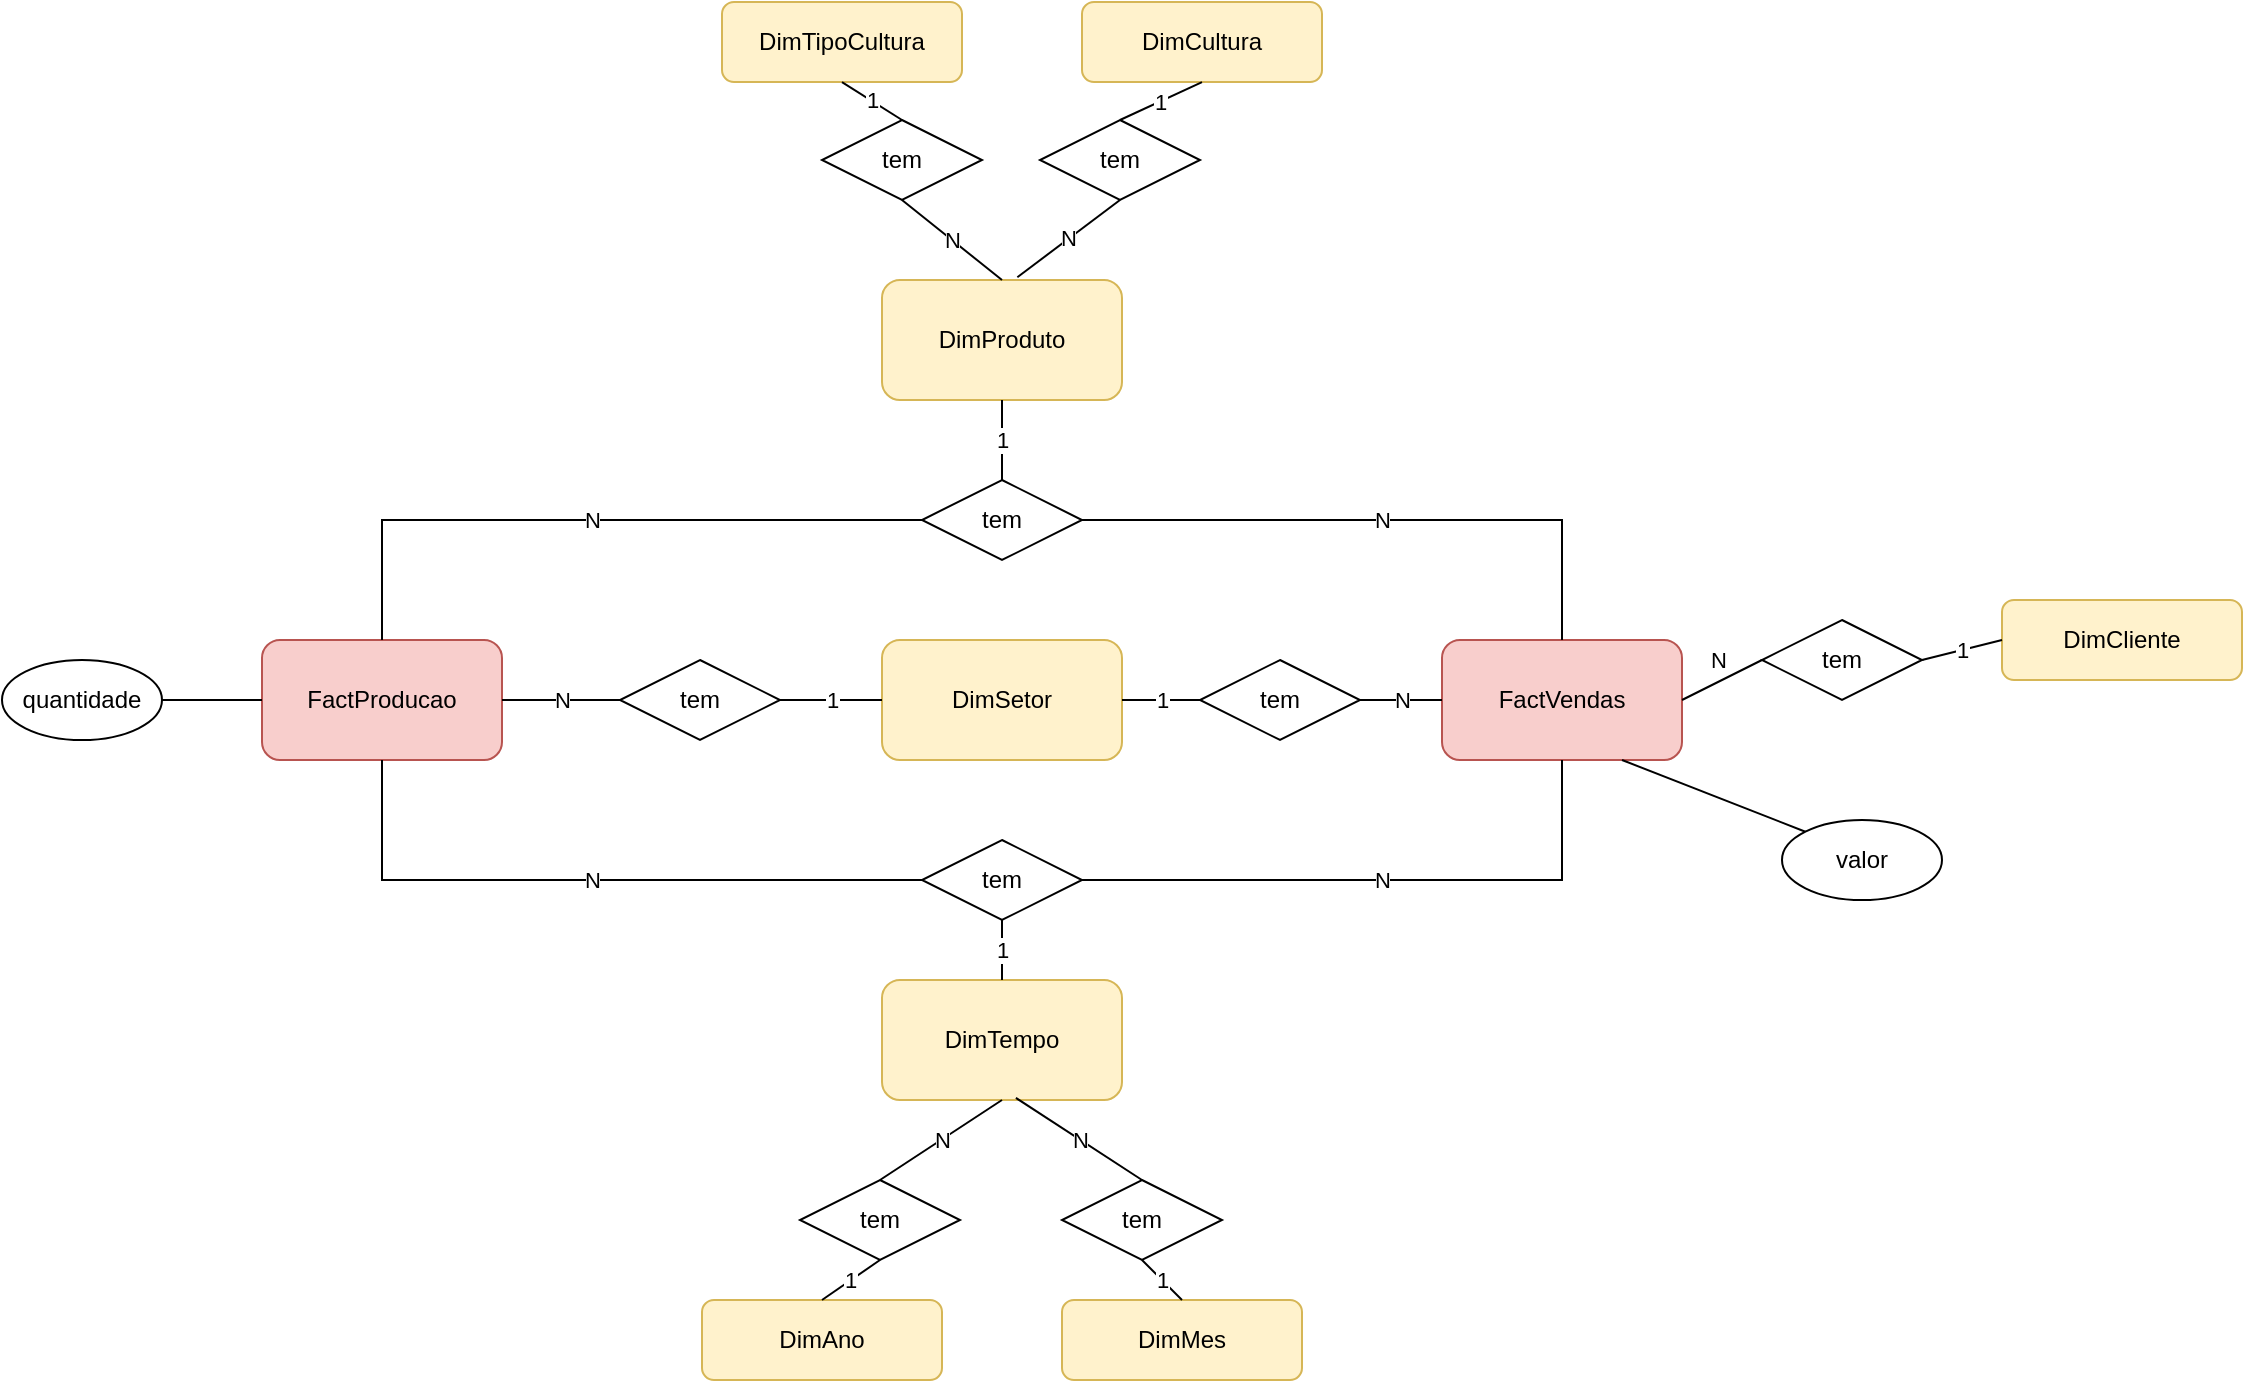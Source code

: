 <mxfile version="20.6.0" type="device"><diagram id="VjDStOKTxVlV38K2VEi1" name="Page-1"><mxGraphModel dx="1749" dy="794" grid="1" gridSize="10" guides="1" tooltips="1" connect="1" arrows="1" fold="1" page="1" pageScale="1" pageWidth="850" pageHeight="1100" math="0" shadow="0"><root><mxCell id="0"/><mxCell id="1" parent="0"/><mxCell id="uqTo1cWq9bIdhRMsZS1Q-6" value="&lt;span style=&quot;color: rgb(0, 0, 0); font-family: Helvetica; font-size: 12px; font-style: normal; font-variant-ligatures: normal; font-variant-caps: normal; font-weight: 400; letter-spacing: normal; orphans: 2; text-align: center; text-indent: 0px; text-transform: none; widows: 2; word-spacing: 0px; -webkit-text-stroke-width: 0px; text-decoration-thickness: initial; text-decoration-style: initial; text-decoration-color: initial; float: none; display: inline !important;&quot;&gt;DimCliente&lt;/span&gt;" style="rounded=1;whiteSpace=wrap;html=1;fillColor=#fff2cc;strokeColor=#d6b656;" vertex="1" parent="1"><mxGeometry x="1030" y="380" width="120" height="40" as="geometry"/></mxCell><mxCell id="uqTo1cWq9bIdhRMsZS1Q-11" value="FactVendas" style="rounded=1;whiteSpace=wrap;html=1;fillColor=#f8cecc;strokeColor=#b85450;" vertex="1" parent="1"><mxGeometry x="750" y="400" width="120" height="60" as="geometry"/></mxCell><mxCell id="uqTo1cWq9bIdhRMsZS1Q-30" value="N" style="endArrow=none;html=1;rounded=0;exitX=1;exitY=0.5;exitDx=0;exitDy=0;entryX=0;entryY=0.5;entryDx=0;entryDy=0;" edge="1" parent="1" source="uqTo1cWq9bIdhRMsZS1Q-11" target="uqTo1cWq9bIdhRMsZS1Q-42"><mxGeometry x="0.115" y="10" width="50" height="50" relative="1" as="geometry"><mxPoint x="930" y="390" as="sourcePoint"/><mxPoint x="920" y="480" as="targetPoint"/><mxPoint as="offset"/></mxGeometry></mxCell><mxCell id="uqTo1cWq9bIdhRMsZS1Q-31" value="1" style="endArrow=none;html=1;rounded=0;entryX=0;entryY=0.5;entryDx=0;entryDy=0;exitX=1;exitY=0.5;exitDx=0;exitDy=0;" edge="1" parent="1" source="uqTo1cWq9bIdhRMsZS1Q-42" target="uqTo1cWq9bIdhRMsZS1Q-6"><mxGeometry width="50" height="50" relative="1" as="geometry"><mxPoint x="980" y="430" as="sourcePoint"/><mxPoint x="950" y="290" as="targetPoint"/></mxGeometry></mxCell><mxCell id="uqTo1cWq9bIdhRMsZS1Q-32" value="" style="endArrow=none;html=1;rounded=0;entryX=0.75;entryY=1;entryDx=0;entryDy=0;exitX=0;exitY=0;exitDx=0;exitDy=0;" edge="1" parent="1" source="uqTo1cWq9bIdhRMsZS1Q-35" target="uqTo1cWq9bIdhRMsZS1Q-11"><mxGeometry width="50" height="50" relative="1" as="geometry"><mxPoint x="810" y="540" as="sourcePoint"/><mxPoint x="820" y="480" as="targetPoint"/></mxGeometry></mxCell><mxCell id="uqTo1cWq9bIdhRMsZS1Q-35" value="valor" style="ellipse;whiteSpace=wrap;html=1;" vertex="1" parent="1"><mxGeometry x="920" y="490" width="80" height="40" as="geometry"/></mxCell><mxCell id="uqTo1cWq9bIdhRMsZS1Q-42" value="tem" style="rhombus;whiteSpace=wrap;html=1;" vertex="1" parent="1"><mxGeometry x="910" y="390" width="80" height="40" as="geometry"/></mxCell><mxCell id="uqTo1cWq9bIdhRMsZS1Q-47" value="DimTempo" style="rounded=1;whiteSpace=wrap;html=1;fillColor=#fff2cc;strokeColor=#d6b656;" vertex="1" parent="1"><mxGeometry x="470" y="570" width="120" height="60" as="geometry"/></mxCell><mxCell id="uqTo1cWq9bIdhRMsZS1Q-48" value="&lt;span style=&quot;color: rgb(0, 0, 0); font-family: Helvetica; font-size: 12px; font-style: normal; font-variant-ligatures: normal; font-variant-caps: normal; font-weight: 400; letter-spacing: normal; orphans: 2; text-align: center; text-indent: 0px; text-transform: none; widows: 2; word-spacing: 0px; -webkit-text-stroke-width: 0px; text-decoration-thickness: initial; text-decoration-style: initial; text-decoration-color: initial; float: none; display: inline !important;&quot;&gt;DimMes&lt;/span&gt;" style="rounded=1;whiteSpace=wrap;html=1;fillColor=#fff2cc;strokeColor=#d6b656;" vertex="1" parent="1"><mxGeometry x="560" y="730" width="120" height="40" as="geometry"/></mxCell><mxCell id="uqTo1cWq9bIdhRMsZS1Q-49" value="&lt;span style=&quot;color: rgb(0, 0, 0); font-family: Helvetica; font-size: 12px; font-style: normal; font-variant-ligatures: normal; font-variant-caps: normal; font-weight: 400; letter-spacing: normal; orphans: 2; text-align: center; text-indent: 0px; text-transform: none; widows: 2; word-spacing: 0px; -webkit-text-stroke-width: 0px; text-decoration-thickness: initial; text-decoration-style: initial; text-decoration-color: initial; float: none; display: inline !important;&quot;&gt;DimAno&lt;/span&gt;" style="rounded=1;whiteSpace=wrap;html=1;fillColor=#fff2cc;strokeColor=#d6b656;" vertex="1" parent="1"><mxGeometry x="380" y="730" width="120" height="40" as="geometry"/></mxCell><mxCell id="uqTo1cWq9bIdhRMsZS1Q-50" value="1" style="endArrow=none;html=1;rounded=0;entryX=0.5;entryY=1;entryDx=0;entryDy=0;exitX=0.5;exitY=0;exitDx=0;exitDy=0;" edge="1" parent="1" target="uqTo1cWq9bIdhRMsZS1Q-55" source="uqTo1cWq9bIdhRMsZS1Q-48"><mxGeometry width="50" height="50" relative="1" as="geometry"><mxPoint x="546.96" y="771.02" as="sourcePoint"/><mxPoint x="596.96" y="721.02" as="targetPoint"/></mxGeometry></mxCell><mxCell id="uqTo1cWq9bIdhRMsZS1Q-51" value="1" style="endArrow=none;html=1;rounded=0;exitX=0.5;exitY=0;exitDx=0;exitDy=0;entryX=0.5;entryY=1;entryDx=0;entryDy=0;" edge="1" parent="1" target="uqTo1cWq9bIdhRMsZS1Q-54" source="uqTo1cWq9bIdhRMsZS1Q-49"><mxGeometry width="50" height="50" relative="1" as="geometry"><mxPoint x="530" y="740" as="sourcePoint"/><mxPoint x="469" y="690" as="targetPoint"/></mxGeometry></mxCell><mxCell id="uqTo1cWq9bIdhRMsZS1Q-52" value="N" style="endArrow=none;html=1;rounded=0;entryX=0.558;entryY=0.983;entryDx=0;entryDy=0;exitX=0.5;exitY=0;exitDx=0;exitDy=0;entryPerimeter=0;" edge="1" parent="1" source="uqTo1cWq9bIdhRMsZS1Q-55" target="uqTo1cWq9bIdhRMsZS1Q-47"><mxGeometry width="50" height="50" relative="1" as="geometry"><mxPoint x="608.96" y="682.02" as="sourcePoint"/><mxPoint x="530" y="640" as="targetPoint"/></mxGeometry></mxCell><mxCell id="uqTo1cWq9bIdhRMsZS1Q-53" value="N" style="endArrow=none;html=1;rounded=0;entryX=0.5;entryY=1;entryDx=0;entryDy=0;exitX=0.5;exitY=0;exitDx=0;exitDy=0;" edge="1" parent="1" source="uqTo1cWq9bIdhRMsZS1Q-54" target="uqTo1cWq9bIdhRMsZS1Q-47"><mxGeometry width="50" height="50" relative="1" as="geometry"><mxPoint x="459.299" y="650.597" as="sourcePoint"/><mxPoint x="449" y="630" as="targetPoint"/></mxGeometry></mxCell><mxCell id="uqTo1cWq9bIdhRMsZS1Q-54" value="tem" style="rhombus;whiteSpace=wrap;html=1;" vertex="1" parent="1"><mxGeometry x="429" y="670" width="80" height="40" as="geometry"/></mxCell><mxCell id="uqTo1cWq9bIdhRMsZS1Q-55" value="tem" style="rhombus;whiteSpace=wrap;html=1;" vertex="1" parent="1"><mxGeometry x="560" y="670" width="80" height="40" as="geometry"/></mxCell><mxCell id="uqTo1cWq9bIdhRMsZS1Q-63" value="1" style="endArrow=none;html=1;rounded=0;exitX=0.5;exitY=0;exitDx=0;exitDy=0;entryX=0.5;entryY=1;entryDx=0;entryDy=0;" edge="1" parent="1" target="uqTo1cWq9bIdhRMsZS1Q-66" source="uqTo1cWq9bIdhRMsZS1Q-47"><mxGeometry width="50" height="50" relative="1" as="geometry"><mxPoint x="606" y="540" as="sourcePoint"/><mxPoint x="545" y="490" as="targetPoint"/></mxGeometry></mxCell><mxCell id="uqTo1cWq9bIdhRMsZS1Q-65" value="N" style="endArrow=none;html=1;rounded=0;exitX=1;exitY=0.5;exitDx=0;exitDy=0;entryX=0.5;entryY=1;entryDx=0;entryDy=0;" edge="1" parent="1" source="uqTo1cWq9bIdhRMsZS1Q-66" target="uqTo1cWq9bIdhRMsZS1Q-11"><mxGeometry width="50" height="50" relative="1" as="geometry"><mxPoint x="615.299" y="450.597" as="sourcePoint"/><mxPoint x="750" y="500" as="targetPoint"/><Array as="points"><mxPoint x="810" y="520"/></Array></mxGeometry></mxCell><mxCell id="uqTo1cWq9bIdhRMsZS1Q-66" value="tem" style="rhombus;whiteSpace=wrap;html=1;" vertex="1" parent="1"><mxGeometry x="490" y="500" width="80" height="40" as="geometry"/></mxCell><mxCell id="uqTo1cWq9bIdhRMsZS1Q-74" value="FactProducao" style="rounded=1;whiteSpace=wrap;html=1;fillColor=#f8cecc;strokeColor=#b85450;" vertex="1" parent="1"><mxGeometry x="160" y="400" width="120" height="60" as="geometry"/></mxCell><mxCell id="uqTo1cWq9bIdhRMsZS1Q-75" value="N" style="endArrow=none;html=1;rounded=0;entryX=0.5;entryY=1;entryDx=0;entryDy=0;exitX=0;exitY=0.5;exitDx=0;exitDy=0;" edge="1" parent="1" source="uqTo1cWq9bIdhRMsZS1Q-66" target="uqTo1cWq9bIdhRMsZS1Q-74"><mxGeometry width="50" height="50" relative="1" as="geometry"><mxPoint x="680" y="520" as="sourcePoint"/><mxPoint x="730" y="470" as="targetPoint"/><Array as="points"><mxPoint x="400" y="520"/><mxPoint x="340" y="520"/><mxPoint x="220" y="520"/></Array></mxGeometry></mxCell><mxCell id="uqTo1cWq9bIdhRMsZS1Q-76" value="DimSetor" style="rounded=1;whiteSpace=wrap;html=1;fillColor=#fff2cc;strokeColor=#d6b656;" vertex="1" parent="1"><mxGeometry x="470" y="400" width="120" height="60" as="geometry"/></mxCell><mxCell id="uqTo1cWq9bIdhRMsZS1Q-77" value="tem" style="rhombus;whiteSpace=wrap;html=1;" vertex="1" parent="1"><mxGeometry x="339" y="410" width="80" height="40" as="geometry"/></mxCell><mxCell id="uqTo1cWq9bIdhRMsZS1Q-78" value="1" style="endArrow=none;html=1;rounded=0;entryX=0;entryY=0.5;entryDx=0;entryDy=0;exitX=1;exitY=0.5;exitDx=0;exitDy=0;" edge="1" parent="1" source="uqTo1cWq9bIdhRMsZS1Q-77" target="uqTo1cWq9bIdhRMsZS1Q-76"><mxGeometry width="50" height="50" relative="1" as="geometry"><mxPoint x="460" y="520" as="sourcePoint"/><mxPoint x="510" y="470" as="targetPoint"/></mxGeometry></mxCell><mxCell id="uqTo1cWq9bIdhRMsZS1Q-79" value="N" style="endArrow=none;html=1;rounded=0;exitX=1;exitY=0.5;exitDx=0;exitDy=0;entryX=0;entryY=0.5;entryDx=0;entryDy=0;" edge="1" parent="1" source="uqTo1cWq9bIdhRMsZS1Q-74" target="uqTo1cWq9bIdhRMsZS1Q-77"><mxGeometry width="50" height="50" relative="1" as="geometry"><mxPoint x="288" y="429.5" as="sourcePoint"/><mxPoint x="330" y="450" as="targetPoint"/></mxGeometry></mxCell><mxCell id="uqTo1cWq9bIdhRMsZS1Q-80" value="tem" style="rhombus;whiteSpace=wrap;html=1;" vertex="1" parent="1"><mxGeometry x="629" y="410" width="80" height="40" as="geometry"/></mxCell><mxCell id="uqTo1cWq9bIdhRMsZS1Q-81" value="N" style="endArrow=none;html=1;rounded=0;entryX=0;entryY=0.5;entryDx=0;entryDy=0;exitX=1;exitY=0.5;exitDx=0;exitDy=0;" edge="1" parent="1" source="uqTo1cWq9bIdhRMsZS1Q-80" target="uqTo1cWq9bIdhRMsZS1Q-11"><mxGeometry width="50" height="50" relative="1" as="geometry"><mxPoint x="750" y="520" as="sourcePoint"/><mxPoint x="760" y="430" as="targetPoint"/></mxGeometry></mxCell><mxCell id="uqTo1cWq9bIdhRMsZS1Q-82" value="1" style="endArrow=none;html=1;rounded=0;entryX=0;entryY=0.5;entryDx=0;entryDy=0;exitX=1;exitY=0.5;exitDx=0;exitDy=0;" edge="1" parent="1" target="uqTo1cWq9bIdhRMsZS1Q-80" source="uqTo1cWq9bIdhRMsZS1Q-76"><mxGeometry width="50" height="50" relative="1" as="geometry"><mxPoint x="600" y="450" as="sourcePoint"/><mxPoint x="620" y="450" as="targetPoint"/></mxGeometry></mxCell><mxCell id="uqTo1cWq9bIdhRMsZS1Q-83" value="" style="endArrow=none;html=1;rounded=0;entryX=0;entryY=0.5;entryDx=0;entryDy=0;exitX=1;exitY=0.5;exitDx=0;exitDy=0;" edge="1" parent="1" source="uqTo1cWq9bIdhRMsZS1Q-84" target="uqTo1cWq9bIdhRMsZS1Q-74"><mxGeometry width="50" height="50" relative="1" as="geometry"><mxPoint x="150" y="520" as="sourcePoint"/><mxPoint x="170" y="505" as="targetPoint"/></mxGeometry></mxCell><mxCell id="uqTo1cWq9bIdhRMsZS1Q-84" value="quantidade" style="ellipse;whiteSpace=wrap;html=1;" vertex="1" parent="1"><mxGeometry x="30" y="410" width="80" height="40" as="geometry"/></mxCell><mxCell id="uqTo1cWq9bIdhRMsZS1Q-85" value="DimProduto" style="rounded=1;whiteSpace=wrap;html=1;fillColor=#fff2cc;strokeColor=#d6b656;" vertex="1" parent="1"><mxGeometry x="470" y="220" width="120" height="60" as="geometry"/></mxCell><mxCell id="uqTo1cWq9bIdhRMsZS1Q-89" value="N" style="endArrow=none;html=1;rounded=0;exitX=1;exitY=0.5;exitDx=0;exitDy=0;entryX=0.5;entryY=0;entryDx=0;entryDy=0;" edge="1" parent="1" source="uqTo1cWq9bIdhRMsZS1Q-90" target="uqTo1cWq9bIdhRMsZS1Q-11"><mxGeometry width="50" height="50" relative="1" as="geometry"><mxPoint x="615.299" y="270.597" as="sourcePoint"/><mxPoint x="840" y="380" as="targetPoint"/><Array as="points"><mxPoint x="810" y="340"/></Array></mxGeometry></mxCell><mxCell id="uqTo1cWq9bIdhRMsZS1Q-90" value="tem" style="rhombus;whiteSpace=wrap;html=1;" vertex="1" parent="1"><mxGeometry x="490" y="320" width="80" height="40" as="geometry"/></mxCell><mxCell id="uqTo1cWq9bIdhRMsZS1Q-91" value="N" style="endArrow=none;html=1;rounded=0;entryX=0.5;entryY=0;entryDx=0;entryDy=0;exitX=0;exitY=0.5;exitDx=0;exitDy=0;" edge="1" parent="1" source="uqTo1cWq9bIdhRMsZS1Q-90" target="uqTo1cWq9bIdhRMsZS1Q-74"><mxGeometry width="50" height="50" relative="1" as="geometry"><mxPoint x="680" y="340" as="sourcePoint"/><mxPoint x="220" y="280" as="targetPoint"/><Array as="points"><mxPoint x="400" y="340"/><mxPoint x="340" y="340"/><mxPoint x="220" y="340"/></Array></mxGeometry></mxCell><mxCell id="uqTo1cWq9bIdhRMsZS1Q-92" value="1" style="endArrow=none;html=1;rounded=0;entryX=0.5;entryY=1;entryDx=0;entryDy=0;exitX=0.5;exitY=0;exitDx=0;exitDy=0;" edge="1" parent="1" source="uqTo1cWq9bIdhRMsZS1Q-90" target="uqTo1cWq9bIdhRMsZS1Q-85"><mxGeometry width="50" height="50" relative="1" as="geometry"><mxPoint x="460" y="520" as="sourcePoint"/><mxPoint x="510" y="470" as="targetPoint"/></mxGeometry></mxCell><mxCell id="uqTo1cWq9bIdhRMsZS1Q-94" value="&lt;span style=&quot;color: rgb(0, 0, 0); font-family: Helvetica; font-size: 12px; font-style: normal; font-variant-ligatures: normal; font-variant-caps: normal; font-weight: 400; letter-spacing: normal; orphans: 2; text-align: center; text-indent: 0px; text-transform: none; widows: 2; word-spacing: 0px; -webkit-text-stroke-width: 0px; text-decoration-thickness: initial; text-decoration-style: initial; text-decoration-color: initial; float: none; display: inline !important;&quot;&gt;DimCultura&lt;/span&gt;" style="rounded=1;whiteSpace=wrap;html=1;fillColor=#fff2cc;strokeColor=#d6b656;" vertex="1" parent="1"><mxGeometry x="570" y="81.02" width="120" height="40" as="geometry"/></mxCell><mxCell id="uqTo1cWq9bIdhRMsZS1Q-95" value="&lt;span style=&quot;color: rgb(0, 0, 0); font-family: Helvetica; font-size: 12px; font-style: normal; font-variant-ligatures: normal; font-variant-caps: normal; font-weight: 400; letter-spacing: normal; orphans: 2; text-align: center; text-indent: 0px; text-transform: none; widows: 2; word-spacing: 0px; -webkit-text-stroke-width: 0px; text-decoration-thickness: initial; text-decoration-style: initial; text-decoration-color: initial; float: none; display: inline !important;&quot;&gt;DimTipoCultura&lt;/span&gt;" style="rounded=1;whiteSpace=wrap;html=1;fillColor=#fff2cc;strokeColor=#d6b656;" vertex="1" parent="1"><mxGeometry x="390" y="81.02" width="120" height="40" as="geometry"/></mxCell><mxCell id="uqTo1cWq9bIdhRMsZS1Q-96" value="N" style="endArrow=none;html=1;rounded=0;entryX=0.5;entryY=1;entryDx=0;entryDy=0;exitX=0.564;exitY=-0.023;exitDx=0;exitDy=0;exitPerimeter=0;" edge="1" parent="1" source="uqTo1cWq9bIdhRMsZS1Q-85" target="uqTo1cWq9bIdhRMsZS1Q-101"><mxGeometry width="50" height="50" relative="1" as="geometry"><mxPoint x="556.96" y="122.04" as="sourcePoint"/><mxPoint x="606.96" y="72.04" as="targetPoint"/></mxGeometry></mxCell><mxCell id="uqTo1cWq9bIdhRMsZS1Q-97" value="1" style="endArrow=none;html=1;rounded=0;exitX=0.5;exitY=1;exitDx=0;exitDy=0;entryX=0.5;entryY=0;entryDx=0;entryDy=0;" edge="1" parent="1" source="uqTo1cWq9bIdhRMsZS1Q-95" target="uqTo1cWq9bIdhRMsZS1Q-100"><mxGeometry width="50" height="50" relative="1" as="geometry"><mxPoint x="540" y="91.02" as="sourcePoint"/><mxPoint x="479" y="41.02" as="targetPoint"/></mxGeometry></mxCell><mxCell id="uqTo1cWq9bIdhRMsZS1Q-98" value="1" style="endArrow=none;html=1;rounded=0;entryX=0.5;entryY=1;entryDx=0;entryDy=0;exitX=0.5;exitY=0;exitDx=0;exitDy=0;" edge="1" parent="1" source="uqTo1cWq9bIdhRMsZS1Q-101" target="uqTo1cWq9bIdhRMsZS1Q-94"><mxGeometry width="50" height="50" relative="1" as="geometry"><mxPoint x="618.96" y="33.04" as="sourcePoint"/><mxPoint x="546.96" y="-20" as="targetPoint"/></mxGeometry></mxCell><mxCell id="uqTo1cWq9bIdhRMsZS1Q-99" value="N" style="endArrow=none;html=1;rounded=0;entryX=0.5;entryY=0;entryDx=0;entryDy=0;exitX=0.5;exitY=1;exitDx=0;exitDy=0;" edge="1" parent="1" source="uqTo1cWq9bIdhRMsZS1Q-100" target="uqTo1cWq9bIdhRMsZS1Q-85"><mxGeometry width="50" height="50" relative="1" as="geometry"><mxPoint x="469.299" y="1.617" as="sourcePoint"/><mxPoint x="540" y="-18.98" as="targetPoint"/></mxGeometry></mxCell><mxCell id="uqTo1cWq9bIdhRMsZS1Q-100" value="tem" style="rhombus;whiteSpace=wrap;html=1;" vertex="1" parent="1"><mxGeometry x="440" y="140.0" width="80" height="40" as="geometry"/></mxCell><mxCell id="uqTo1cWq9bIdhRMsZS1Q-101" value="tem" style="rhombus;whiteSpace=wrap;html=1;" vertex="1" parent="1"><mxGeometry x="549" y="140.0" width="80" height="40" as="geometry"/></mxCell></root></mxGraphModel></diagram></mxfile>